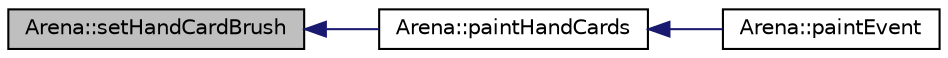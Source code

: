 digraph "Arena::setHandCardBrush"
{
  bgcolor="transparent";
  edge [fontname="Helvetica",fontsize="10",labelfontname="Helvetica",labelfontsize="10"];
  node [fontname="Helvetica",fontsize="10",shape=record];
  rankdir="LR";
  Node756 [label="Arena::setHandCardBrush",height=0.2,width=0.4,color="black", fillcolor="grey75", style="filled", fontcolor="black"];
  Node756 -> Node757 [dir="back",color="midnightblue",fontsize="10",style="solid",fontname="Helvetica"];
  Node757 [label="Arena::paintHandCards",height=0.2,width=0.4,color="black",URL="$classArena.html#a810e551c6bbd182f6a68a4f6caf303ab"];
  Node757 -> Node758 [dir="back",color="midnightblue",fontsize="10",style="solid",fontname="Helvetica"];
  Node758 [label="Arena::paintEvent",height=0.2,width=0.4,color="black",URL="$classArena.html#a4c569be6d5527861c63e1b2bf0016e95",tooltip="Hauptzeichenevent, welche das gesamte Spielfeld inklusive aller Objekte zeichnet. ..."];
}
